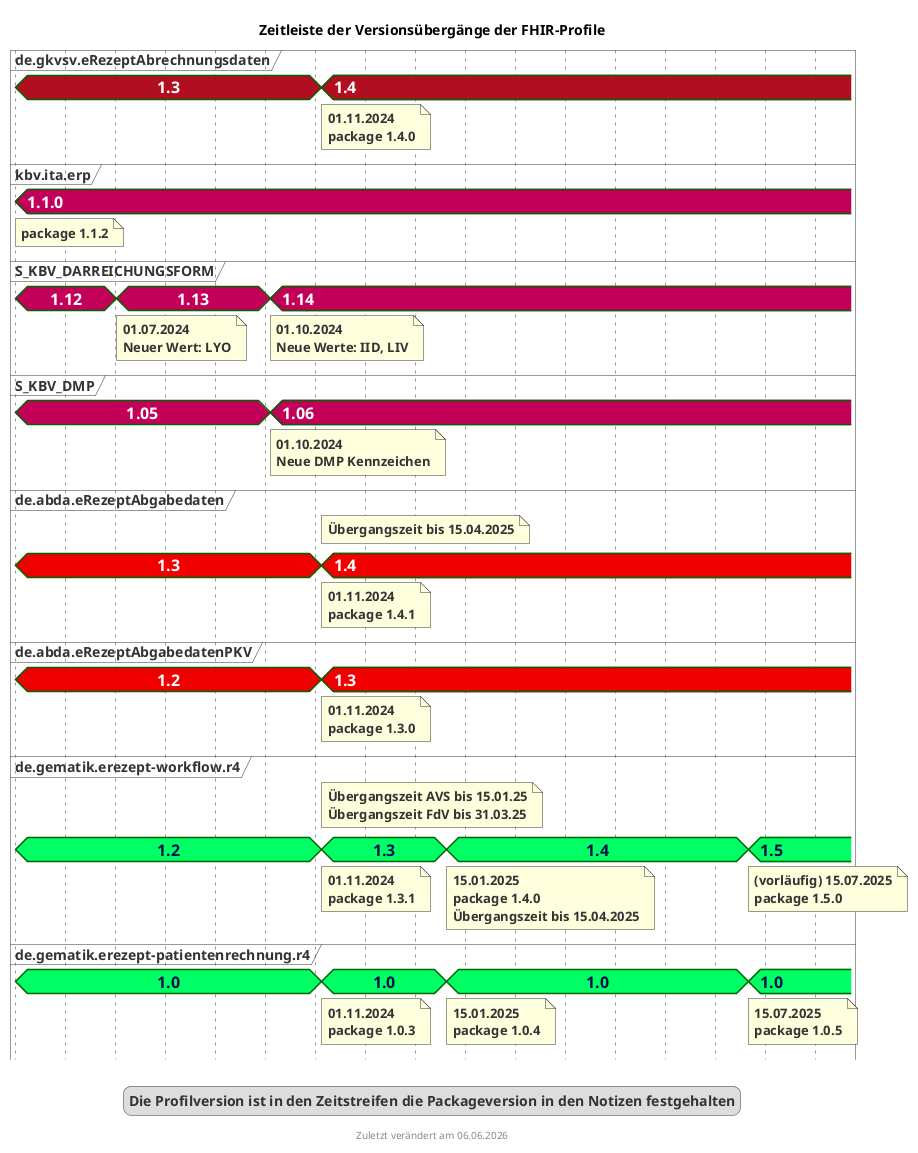 @startuml fhir_version_timeline
<style>
timingDiagram {
  .kbvcolor {
    FontColor #ffffff
    Fontsize 16
    FontStyle bold
    Backgroundcolor #c30059
  }
  .gematikcolor {
    FontColor #000e52
    Fontsize 16
    FontStyle bold
    Backgroundcolor #00ff64
  }
  .davcolor {
    FontColor #ffffff
    Fontsize 16
    FontStyle bold
    BackgroundColor #f00000
  }
  .gkvcolor {
    FontColor #ffffff
    Fontsize 16
    FontStyle bold
    BackgroundColor #b10f21
  }
}
</style>
title Zeitleiste der Versionsübergänge der FHIR-Profile
footer Zuletzt verändert am %date("dd.MM.yyyy")


concise "de.gkvsv.eRezeptAbrechnungsdaten" as GKV <<gkvcolor>>
concise "kbv.ita.erp" as KBV <<kbvcolor>>
concise "S_KBV_DARREICHUNGSFORM" as DF <<kbvcolor>>
concise "S_KBV_DMP" as DMP <<kbvcolor>>
concise "de.abda.eRezeptAbgabedaten" as DAV <<davcolor>>
concise "de.abda.eRezeptAbgabedatenPKV" as PKV <<davcolor>>
concise "de.gematik.erezept-workflow.r4" as gematik <<gematikcolor>>
concise "de.gematik.erezept-patientenrechnung.r4" as gematikpkv <<gematikcolor>>


'30 days is scaled to 50 pixels
scale 2592000 as 50 pixels
hide time-axis

@2024/05/01
GKV is 1.3
KBV is 1.1.0
note bottom of KBV : package 1.1.2
DF is 1.12
DMP is 1.05
DAV is 1.3
gematik is 1.2
gematikpkv is 1.0
PKV is 1.2

@2024/07/01
DF is 1.13
note bottom of DF : 01.07.2024\nNeuer Wert: LYO

@2024/10/01
DMP is 1.06
note bottom of DMP : 01.10.2024\nNeue DMP Kennzeichen
DF is 1.14
note bottom of DF : 01.10.2024\nNeue Werte: IID, LIV

@2024/11/01
GKV is 1.4
note bottom of GKV : 01.11.2024\npackage 1.4.0
DAV is 1.4
note top of DAV: Übergangszeit bis 15.04.2025
note bottom of DAV : 01.11.2024\npackage 1.4.1
gematik is 1.3
note top of gematik: Übergangszeit AVS bis 15.01.25\nÜbergangszeit FdV bis 31.03.25
note bottom of gematik : 01.11.2024\npackage 1.3.1
gematikpkv is 1.0
note bottom of gematikpkv : 01.11.2024\npackage 1.0.3
PKV is 1.3
note bottom of PKV : 01.11.2024\npackage 1.3.0

@2025/01/15
gematik is 1.4
note bottom of gematik : 15.01.2025\npackage 1.4.0\nÜbergangszeit bis 15.04.2025
gematikpkv is 1.0
note bottom of gematikpkv : 15.01.2025\npackage 1.0.4


@2025/07/15
gematik is 1.5
note bottom of gematik : (vorläufig) 15.07.2025\npackage 1.5.0
gematikpkv is 1.0
note bottom of gematikpkv : 15.07.2025\npackage 1.0.5

@2025/08/15

legend
Die Profilversion ist in den Zeitstreifen die Packageversion in den Notizen festgehalten
end legend

@enduml
